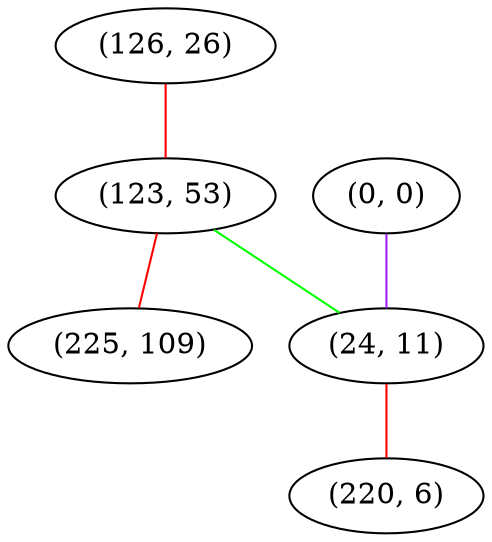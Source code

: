 graph "" {
"(126, 26)";
"(123, 53)";
"(225, 109)";
"(0, 0)";
"(24, 11)";
"(220, 6)";
"(126, 26)" -- "(123, 53)"  [color=red, key=0, weight=1];
"(123, 53)" -- "(225, 109)"  [color=red, key=0, weight=1];
"(123, 53)" -- "(24, 11)"  [color=green, key=0, weight=2];
"(0, 0)" -- "(24, 11)"  [color=purple, key=0, weight=4];
"(24, 11)" -- "(220, 6)"  [color=red, key=0, weight=1];
}
